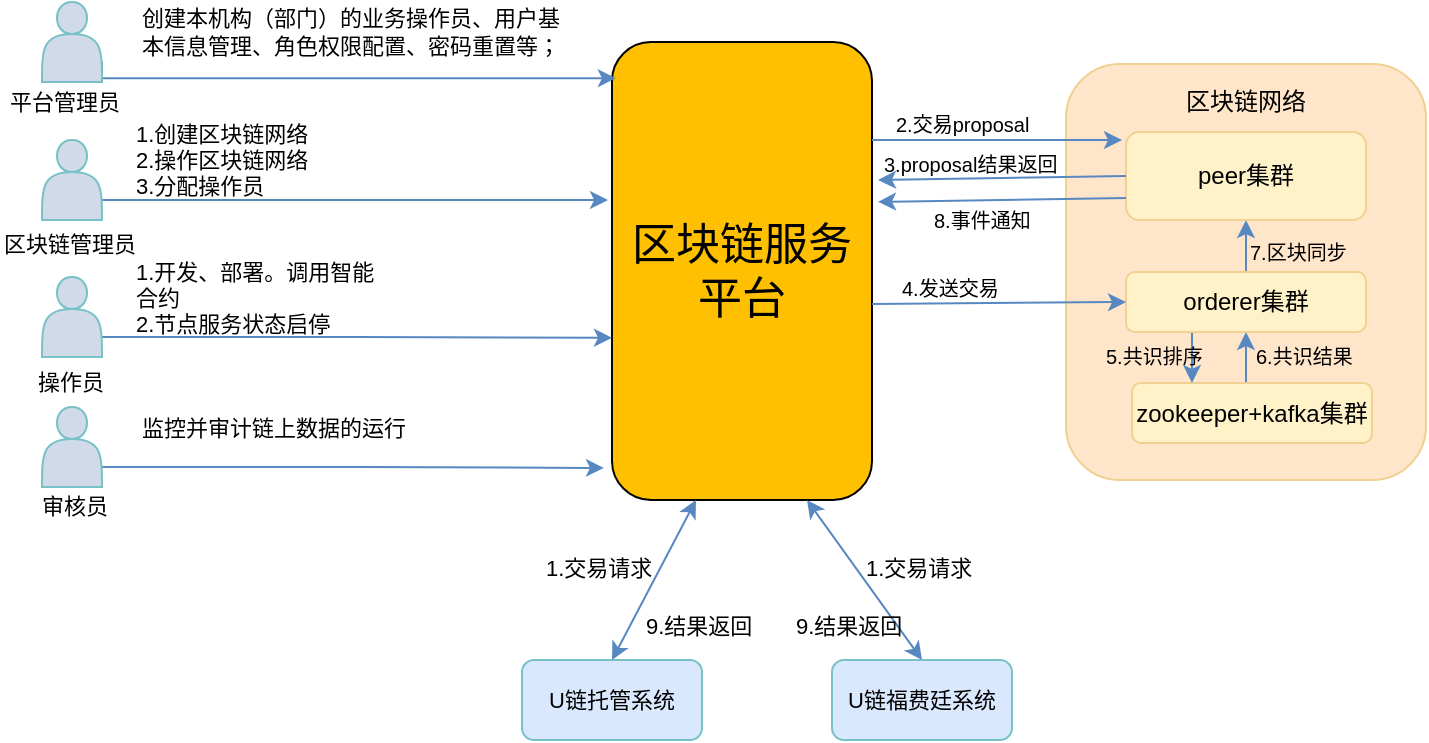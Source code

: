 <mxfile pages="1" version="11.2.3" type="github"><diagram id="iDARkXcZzcJDG8F0HFg4" name="Page-1"><mxGraphModel dx="946" dy="585" grid="1" gridSize="10" guides="1" tooltips="1" connect="1" arrows="1" fold="1" page="1" pageScale="1" pageWidth="2339" pageHeight="3300" math="0" shadow="0"><root><mxCell id="0"/><mxCell id="1" parent="0"/><mxCell id="z2rC9QvplmSaoAwjKpnh-2" value="区块链服务平台" style="rounded=1;whiteSpace=wrap;html=1;fillColor=#FFC001;fontSize=22;" vertex="1" parent="1"><mxGeometry x="350" y="81" width="130" height="229" as="geometry"/></mxCell><mxCell id="z2rC9QvplmSaoAwjKpnh-20" style="edgeStyle=orthogonalEdgeStyle;rounded=0;orthogonalLoop=1;jettySize=auto;html=1;exitX=1;exitY=0.75;exitDx=0;exitDy=0;fontSize=11;strokeColor=#5888C1;" edge="1" parent="1" source="z2rC9QvplmSaoAwjKpnh-15"><mxGeometry relative="1" as="geometry"><mxPoint x="348" y="160" as="targetPoint"/></mxGeometry></mxCell><mxCell id="z2rC9QvplmSaoAwjKpnh-15" value="" style="shape=actor;whiteSpace=wrap;html=1;fillColor=#D0DAE8;strokeColor=#78C1C6;" vertex="1" parent="1"><mxGeometry x="65" y="130" width="30" height="40" as="geometry"/></mxCell><mxCell id="z2rC9QvplmSaoAwjKpnh-8" value="平台管理员" style="text;html=1;resizable=0;points=[];autosize=1;align=left;verticalAlign=top;spacingTop=-4;fontSize=11;" vertex="1" parent="1"><mxGeometry x="47" y="102" width="80" height="20" as="geometry"/></mxCell><mxCell id="z2rC9QvplmSaoAwjKpnh-19" value="区块链管理员" style="text;html=1;resizable=0;points=[];autosize=1;align=left;verticalAlign=top;spacingTop=-4;fontSize=11;" vertex="1" parent="1"><mxGeometry x="44" y="173" width="80" height="10" as="geometry"/></mxCell><mxCell id="z2rC9QvplmSaoAwjKpnh-21" value="1.创建区块链网络&lt;br&gt;2.操作区块链网络&lt;br&gt;3.分配操作员" style="rounded=0;whiteSpace=wrap;html=1;fillColor=none;fontSize=11;align=left;strokeColor=none;" vertex="1" parent="1"><mxGeometry x="110" y="120" width="130" height="40" as="geometry"/></mxCell><mxCell id="z2rC9QvplmSaoAwjKpnh-33" style="edgeStyle=orthogonalEdgeStyle;rounded=0;orthogonalLoop=1;jettySize=auto;html=1;exitX=1;exitY=0.75;exitDx=0;exitDy=0;entryX=0.015;entryY=0.079;entryDx=0;entryDy=0;entryPerimeter=0;fontSize=11;strokeColor=#5888C1;" edge="1" parent="1" source="z2rC9QvplmSaoAwjKpnh-4" target="z2rC9QvplmSaoAwjKpnh-2"><mxGeometry relative="1" as="geometry"><Array as="points"><mxPoint x="95" y="99"/></Array></mxGeometry></mxCell><mxCell id="z2rC9QvplmSaoAwjKpnh-4" value="" style="shape=actor;whiteSpace=wrap;html=1;fillColor=#D0DAE8;strokeColor=#78C1C6;" vertex="1" parent="1"><mxGeometry x="65" y="61" width="30" height="40" as="geometry"/></mxCell><mxCell id="z2rC9QvplmSaoAwjKpnh-12" value="创建本机构（部门）的业务操作员、用户基本信息管理、角色权限配置、密码重置等；" style="rounded=0;whiteSpace=wrap;html=1;fontSize=11;strokeColor=none;fillColor=none;align=left;" vertex="1" parent="1"><mxGeometry x="112.5" y="61" width="220" height="30" as="geometry"/></mxCell><mxCell id="z2rC9QvplmSaoAwjKpnh-28" style="edgeStyle=orthogonalEdgeStyle;rounded=0;orthogonalLoop=1;jettySize=auto;html=1;exitX=1;exitY=0.75;exitDx=0;exitDy=0;entryX=0;entryY=0.646;entryDx=0;entryDy=0;entryPerimeter=0;fontSize=11;strokeColor=#5888C1;" edge="1" parent="1" source="z2rC9QvplmSaoAwjKpnh-24" target="z2rC9QvplmSaoAwjKpnh-2"><mxGeometry relative="1" as="geometry"/></mxCell><mxCell id="z2rC9QvplmSaoAwjKpnh-24" value="" style="shape=actor;whiteSpace=wrap;html=1;fillColor=#D0DAE8;strokeColor=#78C1C6;" vertex="1" parent="1"><mxGeometry x="65" y="198.5" width="30" height="40" as="geometry"/></mxCell><mxCell id="z2rC9QvplmSaoAwjKpnh-25" value="操作员" style="text;html=1;resizable=0;points=[];autosize=1;align=left;verticalAlign=top;spacingTop=-4;fontSize=11;" vertex="1" parent="1"><mxGeometry x="61" y="241.5" width="50" height="10" as="geometry"/></mxCell><mxCell id="z2rC9QvplmSaoAwjKpnh-26" value="1.开发、部署。调用智能合约&lt;br&gt;2.节点服务状态启停" style="rounded=0;whiteSpace=wrap;html=1;fillColor=none;fontSize=11;align=left;strokeColor=none;" vertex="1" parent="1"><mxGeometry x="110" y="188.5" width="130" height="40" as="geometry"/></mxCell><mxCell id="z2rC9QvplmSaoAwjKpnh-32" style="edgeStyle=orthogonalEdgeStyle;rounded=0;orthogonalLoop=1;jettySize=auto;html=1;exitX=1;exitY=0.75;exitDx=0;exitDy=0;entryX=-0.031;entryY=0.93;entryDx=0;entryDy=0;entryPerimeter=0;fontSize=11;strokeColor=#5888C1;" edge="1" parent="1" source="z2rC9QvplmSaoAwjKpnh-29" target="z2rC9QvplmSaoAwjKpnh-2"><mxGeometry relative="1" as="geometry"/></mxCell><mxCell id="z2rC9QvplmSaoAwjKpnh-29" value="" style="shape=actor;whiteSpace=wrap;html=1;fillColor=#D0DAE8;strokeColor=#78C1C6;" vertex="1" parent="1"><mxGeometry x="65" y="263.5" width="30" height="40" as="geometry"/></mxCell><mxCell id="z2rC9QvplmSaoAwjKpnh-30" value="审核员" style="text;html=1;resizable=0;points=[];autosize=1;align=left;verticalAlign=top;spacingTop=-4;fontSize=11;" vertex="1" parent="1"><mxGeometry x="63" y="303.5" width="50" height="10" as="geometry"/></mxCell><mxCell id="z2rC9QvplmSaoAwjKpnh-31" value="监控并审计链上数据的运行" style="rounded=0;whiteSpace=wrap;html=1;fillColor=none;fontSize=11;align=left;strokeColor=none;" vertex="1" parent="1"><mxGeometry x="113" y="254" width="147" height="40" as="geometry"/></mxCell><mxCell id="z2rC9QvplmSaoAwjKpnh-34" value="U链托管系统" style="rounded=1;whiteSpace=wrap;html=1;fillColor=#DAE8FD;fontSize=11;align=center;strokeColor=#78C1C6;" vertex="1" parent="1"><mxGeometry x="305" y="390" width="90" height="40" as="geometry"/></mxCell><mxCell id="z2rC9QvplmSaoAwjKpnh-35" value="U链福费廷系统" style="rounded=1;whiteSpace=wrap;html=1;fillColor=#DAE8FD;fontSize=11;align=center;strokeColor=#78C1C6;" vertex="1" parent="1"><mxGeometry x="460" y="390" width="90" height="40" as="geometry"/></mxCell><mxCell id="z2rC9QvplmSaoAwjKpnh-38" value="" style="endArrow=classic;startArrow=classic;html=1;fontSize=11;entryX=0.323;entryY=1;entryDx=0;entryDy=0;entryPerimeter=0;exitX=0.5;exitY=0;exitDx=0;exitDy=0;strokeColor=#5888C1;" edge="1" parent="1" source="z2rC9QvplmSaoAwjKpnh-34" target="z2rC9QvplmSaoAwjKpnh-2"><mxGeometry width="50" height="50" relative="1" as="geometry"><mxPoint x="350" y="380" as="sourcePoint"/><mxPoint x="400" y="330" as="targetPoint"/></mxGeometry></mxCell><mxCell id="z2rC9QvplmSaoAwjKpnh-39" value="1.交易请求" style="text;html=1;resizable=0;points=[];autosize=1;align=left;verticalAlign=top;spacingTop=-4;fontSize=11;" vertex="1" parent="1"><mxGeometry x="315" y="335" width="70" height="10" as="geometry"/></mxCell><mxCell id="z2rC9QvplmSaoAwjKpnh-40" value="9.结果返回" style="text;html=1;resizable=0;points=[];autosize=1;align=left;verticalAlign=top;spacingTop=-4;fontSize=11;" vertex="1" parent="1"><mxGeometry x="365" y="364" width="70" height="10" as="geometry"/></mxCell><mxCell id="z2rC9QvplmSaoAwjKpnh-41" value="" style="endArrow=classic;startArrow=classic;html=1;fontSize=11;entryX=0.75;entryY=1;entryDx=0;entryDy=0;exitX=0.5;exitY=0;exitDx=0;exitDy=0;strokeColor=#5888C1;" edge="1" parent="1" source="z2rC9QvplmSaoAwjKpnh-35" target="z2rC9QvplmSaoAwjKpnh-2"><mxGeometry width="50" height="50" relative="1" as="geometry"><mxPoint x="490" y="380" as="sourcePoint"/><mxPoint x="540" y="330" as="targetPoint"/></mxGeometry></mxCell><mxCell id="z2rC9QvplmSaoAwjKpnh-42" value="1.交易请求" style="text;html=1;resizable=0;points=[];autosize=1;align=left;verticalAlign=top;spacingTop=-4;fontSize=11;" vertex="1" parent="1"><mxGeometry x="475" y="335" width="70" height="10" as="geometry"/></mxCell><mxCell id="z2rC9QvplmSaoAwjKpnh-43" value="9.结果返回" style="text;html=1;resizable=0;points=[];autosize=1;align=left;verticalAlign=top;spacingTop=-4;fontSize=11;" vertex="1" parent="1"><mxGeometry x="440" y="364" width="70" height="10" as="geometry"/></mxCell><mxCell id="z2rC9QvplmSaoAwjKpnh-44" value="" style="rounded=1;whiteSpace=wrap;html=1;fillColor=#FFE6CA;fontSize=11;align=center;strokeColor=#F1D191;" vertex="1" parent="1"><mxGeometry x="577" y="92" width="180" height="208" as="geometry"/></mxCell><mxCell id="z2rC9QvplmSaoAwjKpnh-45" value="区块链网络" style="rounded=0;whiteSpace=wrap;html=1;fillColor=none;fontSize=12;align=center;strokeColor=none;" vertex="1" parent="1"><mxGeometry x="607" y="96" width="120" height="30" as="geometry"/></mxCell><mxCell id="z2rC9QvplmSaoAwjKpnh-73" style="edgeStyle=orthogonalEdgeStyle;rounded=0;orthogonalLoop=1;jettySize=auto;html=1;exitX=0.5;exitY=0;exitDx=0;exitDy=0;entryX=0.5;entryY=1;entryDx=0;entryDy=0;fontSize=10;strokeColor=#5888C1;" edge="1" parent="1" source="z2rC9QvplmSaoAwjKpnh-46" target="z2rC9QvplmSaoAwjKpnh-47"><mxGeometry relative="1" as="geometry"/></mxCell><mxCell id="z2rC9QvplmSaoAwjKpnh-46" value="zookeeper+kafka集群" style="rounded=1;whiteSpace=wrap;html=1;fillColor=#FFF2C9;fontSize=12;align=center;strokeColor=#F1D191;" vertex="1" parent="1"><mxGeometry x="610" y="251.5" width="120" height="30" as="geometry"/></mxCell><mxCell id="z2rC9QvplmSaoAwjKpnh-70" style="edgeStyle=orthogonalEdgeStyle;rounded=0;orthogonalLoop=1;jettySize=auto;html=1;exitX=0.25;exitY=1;exitDx=0;exitDy=0;entryX=0.25;entryY=0;entryDx=0;entryDy=0;fontSize=10;strokeColor=#5888C1;" edge="1" parent="1" source="z2rC9QvplmSaoAwjKpnh-47" target="z2rC9QvplmSaoAwjKpnh-46"><mxGeometry relative="1" as="geometry"/></mxCell><mxCell id="z2rC9QvplmSaoAwjKpnh-74" style="edgeStyle=orthogonalEdgeStyle;rounded=0;orthogonalLoop=1;jettySize=auto;html=1;exitX=0.5;exitY=0;exitDx=0;exitDy=0;entryX=0.5;entryY=1;entryDx=0;entryDy=0;fontSize=10;strokeColor=#5888C1;" edge="1" parent="1" source="z2rC9QvplmSaoAwjKpnh-47" target="z2rC9QvplmSaoAwjKpnh-48"><mxGeometry relative="1" as="geometry"/></mxCell><mxCell id="z2rC9QvplmSaoAwjKpnh-47" value="orderer集群" style="rounded=1;whiteSpace=wrap;html=1;fillColor=#FFF2C9;fontSize=12;align=center;strokeColor=#F1D191;" vertex="1" parent="1"><mxGeometry x="607" y="196" width="120" height="30" as="geometry"/></mxCell><mxCell id="z2rC9QvplmSaoAwjKpnh-48" value="peer集群" style="rounded=1;whiteSpace=wrap;html=1;fillColor=#FFF2C9;fontSize=12;align=center;strokeColor=#F1D191;" vertex="1" parent="1"><mxGeometry x="607" y="126" width="120" height="44" as="geometry"/></mxCell><mxCell id="z2rC9QvplmSaoAwjKpnh-62" value="" style="endArrow=classic;html=1;fontSize=10;strokeColor=#5888C1;" edge="1" parent="1"><mxGeometry width="50" height="50" relative="1" as="geometry"><mxPoint x="480" y="130" as="sourcePoint"/><mxPoint x="605" y="130" as="targetPoint"/></mxGeometry></mxCell><mxCell id="z2rC9QvplmSaoAwjKpnh-63" value="2.交易proposal" style="text;html=1;resizable=0;points=[];autosize=1;align=left;verticalAlign=top;spacingTop=-4;fontSize=10;" vertex="1" parent="1"><mxGeometry x="490" y="114" width="80" height="10" as="geometry"/></mxCell><mxCell id="z2rC9QvplmSaoAwjKpnh-64" value="" style="endArrow=classic;html=1;fontSize=10;exitX=0;exitY=0.5;exitDx=0;exitDy=0;strokeColor=#5888C1;" edge="1" parent="1" source="z2rC9QvplmSaoAwjKpnh-48"><mxGeometry width="50" height="50" relative="1" as="geometry"><mxPoint x="500" y="200" as="sourcePoint"/><mxPoint x="483" y="150" as="targetPoint"/></mxGeometry></mxCell><mxCell id="z2rC9QvplmSaoAwjKpnh-65" value="3.proposal结果返回" style="text;html=1;resizable=0;points=[];autosize=1;align=left;verticalAlign=top;spacingTop=-4;fontSize=10;" vertex="1" parent="1"><mxGeometry x="484" y="134" width="100" height="10" as="geometry"/></mxCell><mxCell id="z2rC9QvplmSaoAwjKpnh-68" value="" style="endArrow=classic;html=1;fontSize=10;entryX=0;entryY=0.5;entryDx=0;entryDy=0;exitX=1;exitY=0.572;exitDx=0;exitDy=0;exitPerimeter=0;strokeColor=#5888C1;" edge="1" parent="1" source="z2rC9QvplmSaoAwjKpnh-2" target="z2rC9QvplmSaoAwjKpnh-47"><mxGeometry width="50" height="50" relative="1" as="geometry"><mxPoint x="510" y="250" as="sourcePoint"/><mxPoint x="560" y="200" as="targetPoint"/></mxGeometry></mxCell><mxCell id="z2rC9QvplmSaoAwjKpnh-69" value="4.发送交易" style="text;html=1;resizable=0;points=[];autosize=1;align=left;verticalAlign=top;spacingTop=-4;fontSize=10;" vertex="1" parent="1"><mxGeometry x="493" y="196" width="60" height="10" as="geometry"/></mxCell><mxCell id="z2rC9QvplmSaoAwjKpnh-71" value="5.共识排序" style="text;html=1;resizable=0;points=[];autosize=1;align=left;verticalAlign=top;spacingTop=-4;fontSize=10;" vertex="1" parent="1"><mxGeometry x="595" y="230" width="60" height="10" as="geometry"/></mxCell><mxCell id="z2rC9QvplmSaoAwjKpnh-72" value="6.共识结果" style="text;html=1;resizable=0;points=[];autosize=1;align=left;verticalAlign=top;spacingTop=-4;fontSize=10;" vertex="1" parent="1"><mxGeometry x="670" y="230" width="60" height="10" as="geometry"/></mxCell><mxCell id="z2rC9QvplmSaoAwjKpnh-75" value="7.区块同步" style="text;html=1;resizable=0;points=[];autosize=1;align=left;verticalAlign=top;spacingTop=-4;fontSize=10;" vertex="1" parent="1"><mxGeometry x="667" y="178" width="60" height="10" as="geometry"/></mxCell><mxCell id="z2rC9QvplmSaoAwjKpnh-77" value="" style="endArrow=classic;html=1;fontSize=10;exitX=0;exitY=0.75;exitDx=0;exitDy=0;entryX=1.023;entryY=0.349;entryDx=0;entryDy=0;entryPerimeter=0;strokeColor=#5888C1;" edge="1" parent="1" source="z2rC9QvplmSaoAwjKpnh-48" target="z2rC9QvplmSaoAwjKpnh-2"><mxGeometry width="50" height="50" relative="1" as="geometry"><mxPoint x="510" y="210" as="sourcePoint"/><mxPoint x="560" y="160" as="targetPoint"/></mxGeometry></mxCell><mxCell id="z2rC9QvplmSaoAwjKpnh-78" value="8.事件通知" style="text;html=1;resizable=0;points=[];autosize=1;align=left;verticalAlign=top;spacingTop=-4;fontSize=10;" vertex="1" parent="1"><mxGeometry x="509" y="162" width="60" height="10" as="geometry"/></mxCell></root></mxGraphModel></diagram></mxfile>